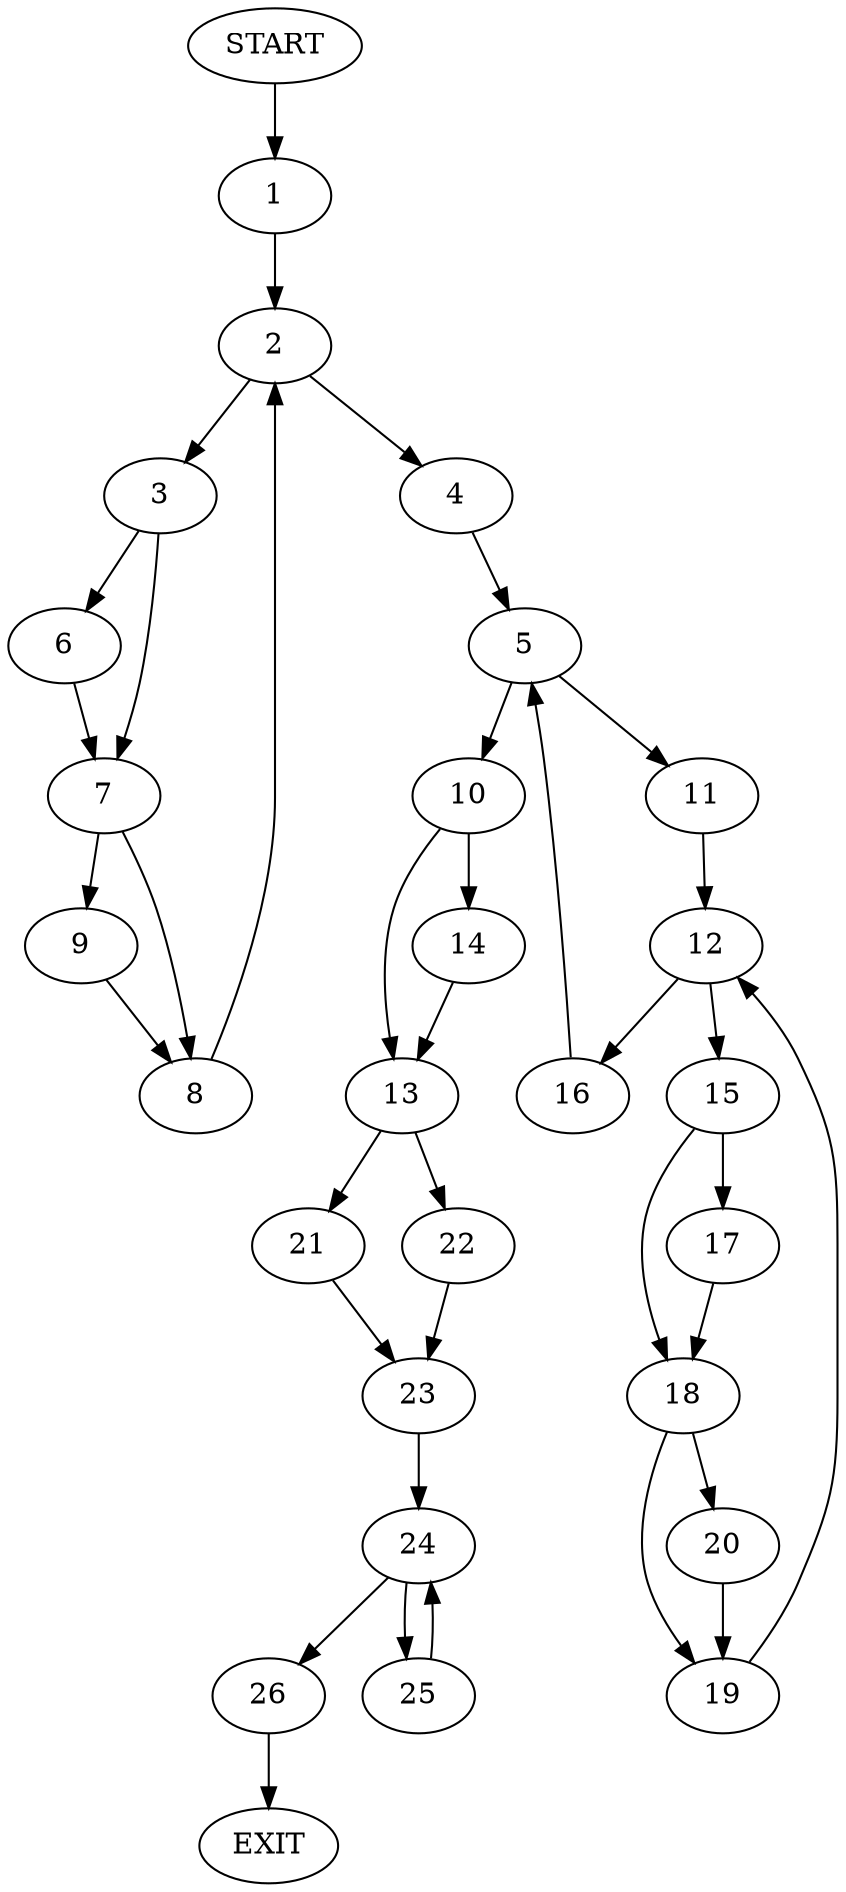 digraph {
0 [label="START"]
27 [label="EXIT"]
0 -> 1
1 -> 2
2 -> 3
2 -> 4
4 -> 5
3 -> 6
3 -> 7
7 -> 8
7 -> 9
6 -> 7
8 -> 2
9 -> 8
5 -> 10
5 -> 11
11 -> 12
10 -> 13
10 -> 14
12 -> 15
12 -> 16
16 -> 5
15 -> 17
15 -> 18
17 -> 18
18 -> 19
18 -> 20
20 -> 19
19 -> 12
14 -> 13
13 -> 21
13 -> 22
21 -> 23
22 -> 23
23 -> 24
24 -> 25
24 -> 26
26 -> 27
25 -> 24
}

